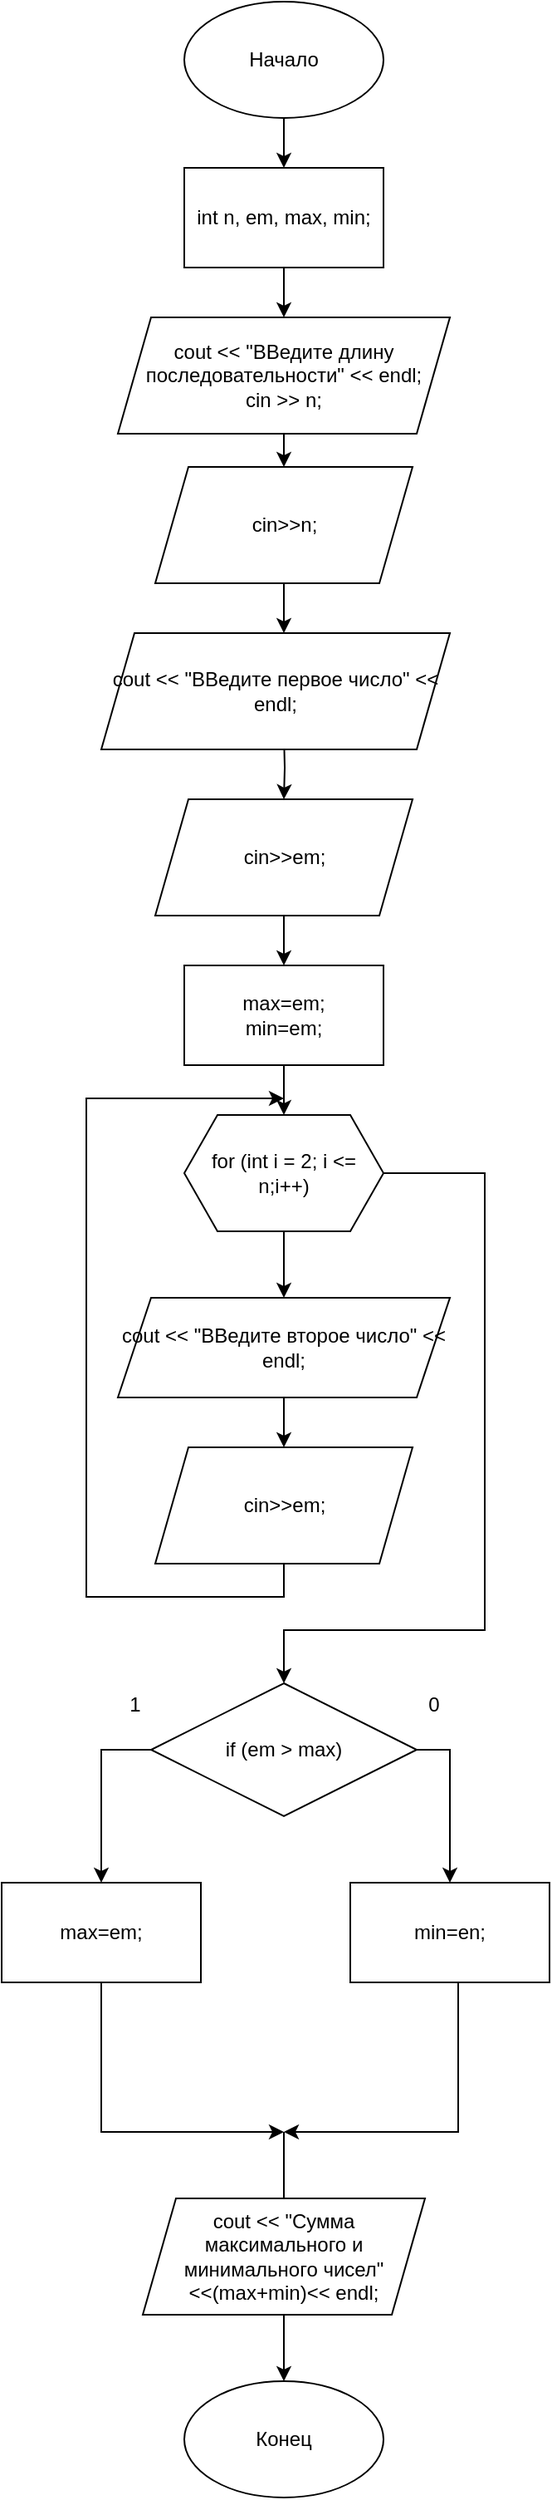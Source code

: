 <mxfile version="24.7.17">
  <diagram name="Страница — 1" id="z2p_9PowIEWHJeJ3QbZx">
    <mxGraphModel dx="318" dy="453" grid="1" gridSize="10" guides="1" tooltips="1" connect="1" arrows="1" fold="1" page="1" pageScale="1" pageWidth="827" pageHeight="1169" math="0" shadow="0">
      <root>
        <mxCell id="0" />
        <mxCell id="1" parent="0" />
        <mxCell id="NA0wZNqeY7xGVeoQuqMb-5" style="edgeStyle=orthogonalEdgeStyle;rounded=0;orthogonalLoop=1;jettySize=auto;html=1;exitX=0.5;exitY=1;exitDx=0;exitDy=0;" edge="1" parent="1" source="NA0wZNqeY7xGVeoQuqMb-1" target="NA0wZNqeY7xGVeoQuqMb-3">
          <mxGeometry relative="1" as="geometry" />
        </mxCell>
        <mxCell id="NA0wZNqeY7xGVeoQuqMb-1" value="Начало" style="ellipse;whiteSpace=wrap;html=1;" vertex="1" parent="1">
          <mxGeometry x="110" y="50" width="120" height="70" as="geometry" />
        </mxCell>
        <mxCell id="NA0wZNqeY7xGVeoQuqMb-13" style="edgeStyle=orthogonalEdgeStyle;rounded=0;orthogonalLoop=1;jettySize=auto;html=1;exitX=0.5;exitY=1;exitDx=0;exitDy=0;entryX=0.5;entryY=0;entryDx=0;entryDy=0;" edge="1" parent="1" source="NA0wZNqeY7xGVeoQuqMb-2">
          <mxGeometry relative="1" as="geometry">
            <mxPoint x="170" y="430" as="targetPoint" />
          </mxGeometry>
        </mxCell>
        <mxCell id="NA0wZNqeY7xGVeoQuqMb-2" value="cin&amp;gt;&amp;gt;n;" style="shape=parallelogram;perimeter=parallelogramPerimeter;whiteSpace=wrap;html=1;fixedSize=1;" vertex="1" parent="1">
          <mxGeometry x="92.5" y="330" width="155" height="70" as="geometry" />
        </mxCell>
        <mxCell id="NA0wZNqeY7xGVeoQuqMb-7" style="edgeStyle=orthogonalEdgeStyle;rounded=0;orthogonalLoop=1;jettySize=auto;html=1;exitX=0.5;exitY=1;exitDx=0;exitDy=0;entryX=0.5;entryY=0;entryDx=0;entryDy=0;" edge="1" parent="1" source="NA0wZNqeY7xGVeoQuqMb-3">
          <mxGeometry relative="1" as="geometry">
            <mxPoint x="170" y="240" as="targetPoint" />
          </mxGeometry>
        </mxCell>
        <mxCell id="NA0wZNqeY7xGVeoQuqMb-3" value="int n, em, max, min;" style="rounded=0;whiteSpace=wrap;html=1;" vertex="1" parent="1">
          <mxGeometry x="110" y="150" width="120" height="60" as="geometry" />
        </mxCell>
        <mxCell id="NA0wZNqeY7xGVeoQuqMb-15" style="edgeStyle=orthogonalEdgeStyle;rounded=0;orthogonalLoop=1;jettySize=auto;html=1;exitX=0.5;exitY=1;exitDx=0;exitDy=0;" edge="1" parent="1" source="NA0wZNqeY7xGVeoQuqMb-10" target="NA0wZNqeY7xGVeoQuqMb-14">
          <mxGeometry relative="1" as="geometry" />
        </mxCell>
        <mxCell id="NA0wZNqeY7xGVeoQuqMb-10" value="cin&amp;gt;&amp;gt;em;" style="shape=parallelogram;perimeter=parallelogramPerimeter;whiteSpace=wrap;html=1;fixedSize=1;" vertex="1" parent="1">
          <mxGeometry x="92.5" y="530" width="155" height="70" as="geometry" />
        </mxCell>
        <mxCell id="NA0wZNqeY7xGVeoQuqMb-11" style="edgeStyle=orthogonalEdgeStyle;rounded=0;orthogonalLoop=1;jettySize=auto;html=1;exitX=0.5;exitY=1;exitDx=0;exitDy=0;entryX=0.5;entryY=0;entryDx=0;entryDy=0;" edge="1" parent="1" target="NA0wZNqeY7xGVeoQuqMb-10">
          <mxGeometry relative="1" as="geometry">
            <mxPoint x="170" y="490" as="sourcePoint" />
          </mxGeometry>
        </mxCell>
        <mxCell id="NA0wZNqeY7xGVeoQuqMb-17" style="edgeStyle=orthogonalEdgeStyle;rounded=0;orthogonalLoop=1;jettySize=auto;html=1;exitX=0.5;exitY=1;exitDx=0;exitDy=0;entryX=0.5;entryY=0;entryDx=0;entryDy=0;" edge="1" parent="1" source="NA0wZNqeY7xGVeoQuqMb-14" target="NA0wZNqeY7xGVeoQuqMb-16">
          <mxGeometry relative="1" as="geometry" />
        </mxCell>
        <mxCell id="NA0wZNqeY7xGVeoQuqMb-14" value="max=em;&lt;div&gt;min=em;&lt;/div&gt;" style="rounded=0;whiteSpace=wrap;html=1;" vertex="1" parent="1">
          <mxGeometry x="110" y="630" width="120" height="60" as="geometry" />
        </mxCell>
        <mxCell id="NA0wZNqeY7xGVeoQuqMb-21" value="" style="edgeStyle=orthogonalEdgeStyle;rounded=0;orthogonalLoop=1;jettySize=auto;html=1;" edge="1" parent="1" source="NA0wZNqeY7xGVeoQuqMb-16">
          <mxGeometry relative="1" as="geometry">
            <mxPoint x="170" y="830" as="targetPoint" />
          </mxGeometry>
        </mxCell>
        <mxCell id="NA0wZNqeY7xGVeoQuqMb-39" style="edgeStyle=orthogonalEdgeStyle;rounded=0;orthogonalLoop=1;jettySize=auto;html=1;exitX=1;exitY=0.5;exitDx=0;exitDy=0;entryX=0.5;entryY=0;entryDx=0;entryDy=0;" edge="1" parent="1" source="NA0wZNqeY7xGVeoQuqMb-16" target="NA0wZNqeY7xGVeoQuqMb-22">
          <mxGeometry relative="1" as="geometry">
            <mxPoint x="160" y="1020" as="targetPoint" />
            <Array as="points">
              <mxPoint x="291" y="755" />
              <mxPoint x="291" y="1030" />
              <mxPoint x="170" y="1030" />
            </Array>
          </mxGeometry>
        </mxCell>
        <mxCell id="NA0wZNqeY7xGVeoQuqMb-16" value="for (int i = 2; i &amp;lt;= n;i++)" style="shape=hexagon;perimeter=hexagonPerimeter2;whiteSpace=wrap;html=1;fixedSize=1;" vertex="1" parent="1">
          <mxGeometry x="110" y="720" width="120" height="70" as="geometry" />
        </mxCell>
        <mxCell id="NA0wZNqeY7xGVeoQuqMb-38" style="edgeStyle=orthogonalEdgeStyle;rounded=0;orthogonalLoop=1;jettySize=auto;html=1;exitX=0.5;exitY=1;exitDx=0;exitDy=0;" edge="1" parent="1" source="NA0wZNqeY7xGVeoQuqMb-18">
          <mxGeometry relative="1" as="geometry">
            <mxPoint x="170" y="710" as="targetPoint" />
            <Array as="points">
              <mxPoint x="170" y="1010" />
              <mxPoint x="51" y="1010" />
              <mxPoint x="51" y="710" />
              <mxPoint x="110" y="710" />
            </Array>
          </mxGeometry>
        </mxCell>
        <mxCell id="NA0wZNqeY7xGVeoQuqMb-18" value="cin&amp;gt;&amp;gt;em;" style="shape=parallelogram;perimeter=parallelogramPerimeter;whiteSpace=wrap;html=1;fixedSize=1;" vertex="1" parent="1">
          <mxGeometry x="92.5" y="920" width="155" height="70" as="geometry" />
        </mxCell>
        <mxCell id="NA0wZNqeY7xGVeoQuqMb-19" style="edgeStyle=orthogonalEdgeStyle;rounded=0;orthogonalLoop=1;jettySize=auto;html=1;exitX=0.5;exitY=1;exitDx=0;exitDy=0;entryX=0.5;entryY=0;entryDx=0;entryDy=0;" edge="1" parent="1" target="NA0wZNqeY7xGVeoQuqMb-18">
          <mxGeometry relative="1" as="geometry">
            <mxPoint x="170" y="890" as="sourcePoint" />
          </mxGeometry>
        </mxCell>
        <mxCell id="NA0wZNqeY7xGVeoQuqMb-26" style="edgeStyle=orthogonalEdgeStyle;rounded=0;orthogonalLoop=1;jettySize=auto;html=1;exitX=0;exitY=0.5;exitDx=0;exitDy=0;" edge="1" parent="1" source="NA0wZNqeY7xGVeoQuqMb-22" target="NA0wZNqeY7xGVeoQuqMb-24">
          <mxGeometry relative="1" as="geometry" />
        </mxCell>
        <mxCell id="NA0wZNqeY7xGVeoQuqMb-27" style="edgeStyle=orthogonalEdgeStyle;rounded=0;orthogonalLoop=1;jettySize=auto;html=1;exitX=1;exitY=0.5;exitDx=0;exitDy=0;entryX=0.5;entryY=0;entryDx=0;entryDy=0;" edge="1" parent="1" source="NA0wZNqeY7xGVeoQuqMb-22" target="NA0wZNqeY7xGVeoQuqMb-25">
          <mxGeometry relative="1" as="geometry" />
        </mxCell>
        <mxCell id="NA0wZNqeY7xGVeoQuqMb-22" value="if (еm &amp;gt; max)" style="rhombus;whiteSpace=wrap;html=1;" vertex="1" parent="1">
          <mxGeometry x="90" y="1062" width="160" height="80" as="geometry" />
        </mxCell>
        <mxCell id="NA0wZNqeY7xGVeoQuqMb-30" style="edgeStyle=orthogonalEdgeStyle;rounded=0;orthogonalLoop=1;jettySize=auto;html=1;exitX=0.5;exitY=1;exitDx=0;exitDy=0;" edge="1" parent="1" source="NA0wZNqeY7xGVeoQuqMb-24">
          <mxGeometry relative="1" as="geometry">
            <mxPoint x="170" y="1332" as="targetPoint" />
            <Array as="points">
              <mxPoint x="60" y="1332" />
            </Array>
          </mxGeometry>
        </mxCell>
        <mxCell id="NA0wZNqeY7xGVeoQuqMb-24" value="max=em;" style="rounded=0;whiteSpace=wrap;html=1;" vertex="1" parent="1">
          <mxGeometry y="1182" width="120" height="60" as="geometry" />
        </mxCell>
        <mxCell id="NA0wZNqeY7xGVeoQuqMb-31" style="edgeStyle=orthogonalEdgeStyle;rounded=0;orthogonalLoop=1;jettySize=auto;html=1;exitX=0.5;exitY=1;exitDx=0;exitDy=0;" edge="1" parent="1">
          <mxGeometry relative="1" as="geometry">
            <mxPoint x="170" y="1332" as="targetPoint" />
            <mxPoint x="275" y="1242" as="sourcePoint" />
            <Array as="points">
              <mxPoint x="275" y="1332" />
            </Array>
          </mxGeometry>
        </mxCell>
        <mxCell id="NA0wZNqeY7xGVeoQuqMb-25" value="min=en;" style="rounded=0;whiteSpace=wrap;html=1;" vertex="1" parent="1">
          <mxGeometry x="210" y="1182" width="120" height="60" as="geometry" />
        </mxCell>
        <mxCell id="NA0wZNqeY7xGVeoQuqMb-28" value="1" style="text;html=1;align=center;verticalAlign=middle;resizable=0;points=[];autosize=1;strokeColor=none;fillColor=none;" vertex="1" parent="1">
          <mxGeometry x="65" y="1060" width="30" height="30" as="geometry" />
        </mxCell>
        <mxCell id="NA0wZNqeY7xGVeoQuqMb-29" value="0" style="text;html=1;align=center;verticalAlign=middle;resizable=0;points=[];autosize=1;strokeColor=none;fillColor=none;" vertex="1" parent="1">
          <mxGeometry x="245" y="1060" width="30" height="30" as="geometry" />
        </mxCell>
        <mxCell id="NA0wZNqeY7xGVeoQuqMb-32" value="" style="endArrow=none;html=1;rounded=0;" edge="1" parent="1">
          <mxGeometry width="50" height="50" relative="1" as="geometry">
            <mxPoint x="170" y="1332" as="sourcePoint" />
            <mxPoint x="170" y="1372" as="targetPoint" />
          </mxGeometry>
        </mxCell>
        <mxCell id="NA0wZNqeY7xGVeoQuqMb-35" style="edgeStyle=orthogonalEdgeStyle;rounded=0;orthogonalLoop=1;jettySize=auto;html=1;entryX=0.5;entryY=0;entryDx=0;entryDy=0;" edge="1" parent="1" source="NA0wZNqeY7xGVeoQuqMb-33" target="NA0wZNqeY7xGVeoQuqMb-34">
          <mxGeometry relative="1" as="geometry" />
        </mxCell>
        <mxCell id="NA0wZNqeY7xGVeoQuqMb-33" value="cout &amp;lt;&amp;lt; &quot;Сумма максимального и минимального чисел&quot; &amp;lt;&amp;lt;(max+min)&amp;lt;&amp;lt; endl;" style="shape=parallelogram;perimeter=parallelogramPerimeter;whiteSpace=wrap;html=1;fixedSize=1;" vertex="1" parent="1">
          <mxGeometry x="85" y="1372" width="170" height="70" as="geometry" />
        </mxCell>
        <mxCell id="NA0wZNqeY7xGVeoQuqMb-34" value="Конец" style="ellipse;whiteSpace=wrap;html=1;" vertex="1" parent="1">
          <mxGeometry x="110" y="1482" width="120" height="70" as="geometry" />
        </mxCell>
        <mxCell id="NA0wZNqeY7xGVeoQuqMb-41" style="edgeStyle=orthogonalEdgeStyle;rounded=0;orthogonalLoop=1;jettySize=auto;html=1;exitX=0.5;exitY=1;exitDx=0;exitDy=0;entryX=0.5;entryY=0;entryDx=0;entryDy=0;" edge="1" parent="1" source="NA0wZNqeY7xGVeoQuqMb-40" target="NA0wZNqeY7xGVeoQuqMb-2">
          <mxGeometry relative="1" as="geometry" />
        </mxCell>
        <mxCell id="NA0wZNqeY7xGVeoQuqMb-40" value="&lt;div&gt;cout &amp;lt;&amp;lt; &quot;ВВедите длину последовательности&quot; &amp;lt;&amp;lt; endl;&lt;/div&gt;&lt;div&gt;cin &amp;gt;&amp;gt; n;&lt;/div&gt;" style="shape=parallelogram;perimeter=parallelogramPerimeter;whiteSpace=wrap;html=1;fixedSize=1;" vertex="1" parent="1">
          <mxGeometry x="70" y="240" width="200" height="70" as="geometry" />
        </mxCell>
        <mxCell id="NA0wZNqeY7xGVeoQuqMb-42" value="cout &amp;lt;&amp;lt; &quot;ВВедите первое число&quot; &amp;lt;&amp;lt; endl;" style="shape=parallelogram;perimeter=parallelogramPerimeter;whiteSpace=wrap;html=1;fixedSize=1;" vertex="1" parent="1">
          <mxGeometry x="60" y="430" width="210" height="70" as="geometry" />
        </mxCell>
        <mxCell id="NA0wZNqeY7xGVeoQuqMb-43" value="cout &amp;lt;&amp;lt; &quot;ВВедите второе число&quot; &amp;lt;&amp;lt; endl;" style="shape=parallelogram;perimeter=parallelogramPerimeter;whiteSpace=wrap;html=1;fixedSize=1;" vertex="1" parent="1">
          <mxGeometry x="70" y="830" width="200" height="60" as="geometry" />
        </mxCell>
      </root>
    </mxGraphModel>
  </diagram>
</mxfile>
